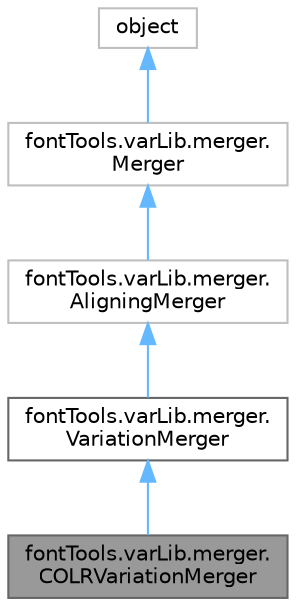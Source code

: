 digraph "fontTools.varLib.merger.COLRVariationMerger"
{
 // LATEX_PDF_SIZE
  bgcolor="transparent";
  edge [fontname=Helvetica,fontsize=10,labelfontname=Helvetica,labelfontsize=10];
  node [fontname=Helvetica,fontsize=10,shape=box,height=0.2,width=0.4];
  Node1 [id="Node000001",label="fontTools.varLib.merger.\lCOLRVariationMerger",height=0.2,width=0.4,color="gray40", fillcolor="grey60", style="filled", fontcolor="black",tooltip=" "];
  Node2 -> Node1 [id="edge5_Node000001_Node000002",dir="back",color="steelblue1",style="solid",tooltip=" "];
  Node2 [id="Node000002",label="fontTools.varLib.merger.\lVariationMerger",height=0.2,width=0.4,color="gray40", fillcolor="white", style="filled",URL="$dd/d61/classfontTools_1_1varLib_1_1merger_1_1VariationMerger.html",tooltip=" "];
  Node3 -> Node2 [id="edge6_Node000002_Node000003",dir="back",color="steelblue1",style="solid",tooltip=" "];
  Node3 [id="Node000003",label="fontTools.varLib.merger.\lAligningMerger",height=0.2,width=0.4,color="grey75", fillcolor="white", style="filled",URL="$d0/dd0/classfontTools_1_1varLib_1_1merger_1_1AligningMerger.html",tooltip=" "];
  Node4 -> Node3 [id="edge7_Node000003_Node000004",dir="back",color="steelblue1",style="solid",tooltip=" "];
  Node4 [id="Node000004",label="fontTools.varLib.merger.\lMerger",height=0.2,width=0.4,color="grey75", fillcolor="white", style="filled",URL="$df/dec/classfontTools_1_1varLib_1_1merger_1_1Merger.html",tooltip=" "];
  Node5 -> Node4 [id="edge8_Node000004_Node000005",dir="back",color="steelblue1",style="solid",tooltip=" "];
  Node5 [id="Node000005",label="object",height=0.2,width=0.4,color="grey75", fillcolor="white", style="filled",tooltip=" "];
}
